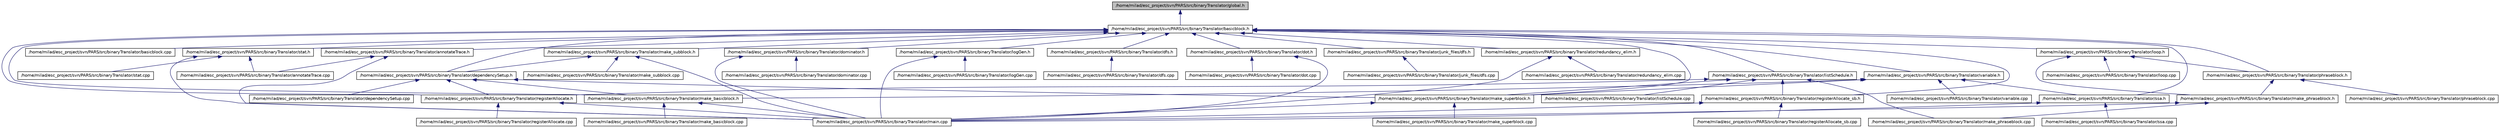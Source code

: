 digraph G
{
  edge [fontname="Helvetica",fontsize="10",labelfontname="Helvetica",labelfontsize="10"];
  node [fontname="Helvetica",fontsize="10",shape=record];
  Node1 [label="/home/milad/esc_project/svn/PARS/src/binaryTranslator/global.h",height=0.2,width=0.4,color="black", fillcolor="grey75", style="filled" fontcolor="black"];
  Node1 -> Node2 [dir=back,color="midnightblue",fontsize="10",style="solid"];
  Node2 [label="/home/milad/esc_project/svn/PARS/src/binaryTranslator/basicblock.h",height=0.2,width=0.4,color="black", fillcolor="white", style="filled",URL="$basicblock_8h.html"];
  Node2 -> Node3 [dir=back,color="midnightblue",fontsize="10",style="solid"];
  Node3 [label="/home/milad/esc_project/svn/PARS/src/binaryTranslator/annotateTrace.h",height=0.2,width=0.4,color="black", fillcolor="white", style="filled",URL="$annotateTrace_8h.html"];
  Node3 -> Node4 [dir=back,color="midnightblue",fontsize="10",style="solid"];
  Node4 [label="/home/milad/esc_project/svn/PARS/src/binaryTranslator/annotateTrace.cpp",height=0.2,width=0.4,color="black", fillcolor="white", style="filled",URL="$annotateTrace_8cpp.html"];
  Node3 -> Node5 [dir=back,color="midnightblue",fontsize="10",style="solid"];
  Node5 [label="/home/milad/esc_project/svn/PARS/src/binaryTranslator/main.cpp",height=0.2,width=0.4,color="black", fillcolor="white", style="filled",URL="$main_8cpp.html"];
  Node2 -> Node6 [dir=back,color="midnightblue",fontsize="10",style="solid"];
  Node6 [label="/home/milad/esc_project/svn/PARS/src/binaryTranslator/stat.h",height=0.2,width=0.4,color="black", fillcolor="white", style="filled",URL="$stat_8h.html"];
  Node6 -> Node4 [dir=back,color="midnightblue",fontsize="10",style="solid"];
  Node6 -> Node5 [dir=back,color="midnightblue",fontsize="10",style="solid"];
  Node6 -> Node7 [dir=back,color="midnightblue",fontsize="10",style="solid"];
  Node7 [label="/home/milad/esc_project/svn/PARS/src/binaryTranslator/stat.cpp",height=0.2,width=0.4,color="black", fillcolor="white", style="filled",URL="$stat_8cpp.html"];
  Node2 -> Node8 [dir=back,color="midnightblue",fontsize="10",style="solid"];
  Node8 [label="/home/milad/esc_project/svn/PARS/src/binaryTranslator/basicblock.cpp",height=0.2,width=0.4,color="black", fillcolor="white", style="filled",URL="$basicblock_8cpp.html"];
  Node2 -> Node9 [dir=back,color="midnightblue",fontsize="10",style="solid"];
  Node9 [label="/home/milad/esc_project/svn/PARS/src/binaryTranslator/dependencySetup.h",height=0.2,width=0.4,color="black", fillcolor="white", style="filled",URL="$dependencySetup_8h.html"];
  Node9 -> Node10 [dir=back,color="midnightblue",fontsize="10",style="solid"];
  Node10 [label="/home/milad/esc_project/svn/PARS/src/binaryTranslator/dependencySetup.cpp",height=0.2,width=0.4,color="black", fillcolor="white", style="filled",URL="$dependencySetup_8cpp.html"];
  Node9 -> Node11 [dir=back,color="midnightblue",fontsize="10",style="solid"];
  Node11 [label="/home/milad/esc_project/svn/PARS/src/binaryTranslator/registerAllocate.h",height=0.2,width=0.4,color="black", fillcolor="white", style="filled",URL="$registerAllocate_8h.html"];
  Node11 -> Node5 [dir=back,color="midnightblue",fontsize="10",style="solid"];
  Node11 -> Node12 [dir=back,color="midnightblue",fontsize="10",style="solid"];
  Node12 [label="/home/milad/esc_project/svn/PARS/src/binaryTranslator/registerAllocate.cpp",height=0.2,width=0.4,color="black", fillcolor="white", style="filled",URL="$registerAllocate_8cpp.html"];
  Node9 -> Node13 [dir=back,color="midnightblue",fontsize="10",style="solid"];
  Node13 [label="/home/milad/esc_project/svn/PARS/src/binaryTranslator/make_basicblock.h",height=0.2,width=0.4,color="black", fillcolor="white", style="filled",URL="$make__basicblock_8h.html"];
  Node13 -> Node5 [dir=back,color="midnightblue",fontsize="10",style="solid"];
  Node13 -> Node14 [dir=back,color="midnightblue",fontsize="10",style="solid"];
  Node14 [label="/home/milad/esc_project/svn/PARS/src/binaryTranslator/make_basicblock.cpp",height=0.2,width=0.4,color="black", fillcolor="white", style="filled",URL="$make__basicblock_8cpp.html"];
  Node9 -> Node15 [dir=back,color="midnightblue",fontsize="10",style="solid"];
  Node15 [label="/home/milad/esc_project/svn/PARS/src/binaryTranslator/make_superblock.h",height=0.2,width=0.4,color="black", fillcolor="white", style="filled",URL="$make__superblock_8h.html"];
  Node15 -> Node5 [dir=back,color="midnightblue",fontsize="10",style="solid"];
  Node15 -> Node16 [dir=back,color="midnightblue",fontsize="10",style="solid"];
  Node16 [label="/home/milad/esc_project/svn/PARS/src/binaryTranslator/make_superblock.cpp",height=0.2,width=0.4,color="black", fillcolor="white", style="filled",URL="$make__superblock_8cpp.html"];
  Node2 -> Node17 [dir=back,color="midnightblue",fontsize="10",style="solid"];
  Node17 [label="/home/milad/esc_project/svn/PARS/src/binaryTranslator/make_subblock.h",height=0.2,width=0.4,color="black", fillcolor="white", style="filled",URL="$make__subblock_8h.html"];
  Node17 -> Node9 [dir=back,color="midnightblue",fontsize="10",style="solid"];
  Node17 -> Node5 [dir=back,color="midnightblue",fontsize="10",style="solid"];
  Node17 -> Node18 [dir=back,color="midnightblue",fontsize="10",style="solid"];
  Node18 [label="/home/milad/esc_project/svn/PARS/src/binaryTranslator/make_subblock.cpp",height=0.2,width=0.4,color="black", fillcolor="white", style="filled",URL="$make__subblock_8cpp.html"];
  Node2 -> Node19 [dir=back,color="midnightblue",fontsize="10",style="solid"];
  Node19 [label="/home/milad/esc_project/svn/PARS/src/binaryTranslator/dfs.h",height=0.2,width=0.4,color="black", fillcolor="white", style="filled",URL="$dfs_8h.html"];
  Node19 -> Node20 [dir=back,color="midnightblue",fontsize="10",style="solid"];
  Node20 [label="/home/milad/esc_project/svn/PARS/src/binaryTranslator/dfs.cpp",height=0.2,width=0.4,color="black", fillcolor="white", style="filled",URL="$dfs_8cpp.html"];
  Node2 -> Node21 [dir=back,color="midnightblue",fontsize="10",style="solid"];
  Node21 [label="/home/milad/esc_project/svn/PARS/src/binaryTranslator/dominator.h",height=0.2,width=0.4,color="black", fillcolor="white", style="filled",URL="$dominator_8h.html"];
  Node21 -> Node22 [dir=back,color="midnightblue",fontsize="10",style="solid"];
  Node22 [label="/home/milad/esc_project/svn/PARS/src/binaryTranslator/dominator.cpp",height=0.2,width=0.4,color="black", fillcolor="white", style="filled",URL="$dominator_8cpp.html"];
  Node21 -> Node5 [dir=back,color="midnightblue",fontsize="10",style="solid"];
  Node2 -> Node23 [dir=back,color="midnightblue",fontsize="10",style="solid"];
  Node23 [label="/home/milad/esc_project/svn/PARS/src/binaryTranslator/dot.h",height=0.2,width=0.4,color="black", fillcolor="white", style="filled",URL="$dot_8h.html"];
  Node23 -> Node24 [dir=back,color="midnightblue",fontsize="10",style="solid"];
  Node24 [label="/home/milad/esc_project/svn/PARS/src/binaryTranslator/dot.cpp",height=0.2,width=0.4,color="black", fillcolor="white", style="filled",URL="$dot_8cpp.html"];
  Node23 -> Node5 [dir=back,color="midnightblue",fontsize="10",style="solid"];
  Node2 -> Node25 [dir=back,color="midnightblue",fontsize="10",style="solid"];
  Node25 [label="/home/milad/esc_project/svn/PARS/src/binaryTranslator/junk_files/dfs.h",height=0.2,width=0.4,color="black", fillcolor="white", style="filled",URL="$junk__files_2dfs_8h.html"];
  Node25 -> Node26 [dir=back,color="midnightblue",fontsize="10",style="solid"];
  Node26 [label="/home/milad/esc_project/svn/PARS/src/binaryTranslator/junk_files/dfs.cpp",height=0.2,width=0.4,color="black", fillcolor="white", style="filled",URL="$junk__files_2dfs_8cpp.html"];
  Node2 -> Node27 [dir=back,color="midnightblue",fontsize="10",style="solid"];
  Node27 [label="/home/milad/esc_project/svn/PARS/src/binaryTranslator/listSchedule.h",height=0.2,width=0.4,color="black", fillcolor="white", style="filled",URL="$listSchedule_8h.html"];
  Node27 -> Node28 [dir=back,color="midnightblue",fontsize="10",style="solid"];
  Node28 [label="/home/milad/esc_project/svn/PARS/src/binaryTranslator/listSchedule.cpp",height=0.2,width=0.4,color="black", fillcolor="white", style="filled",URL="$listSchedule_8cpp.html"];
  Node27 -> Node11 [dir=back,color="midnightblue",fontsize="10",style="solid"];
  Node27 -> Node29 [dir=back,color="midnightblue",fontsize="10",style="solid"];
  Node29 [label="/home/milad/esc_project/svn/PARS/src/binaryTranslator/registerAllocate_sb.h",height=0.2,width=0.4,color="black", fillcolor="white", style="filled",URL="$registerAllocate__sb_8h.html"];
  Node29 -> Node5 [dir=back,color="midnightblue",fontsize="10",style="solid"];
  Node29 -> Node30 [dir=back,color="midnightblue",fontsize="10",style="solid"];
  Node30 [label="/home/milad/esc_project/svn/PARS/src/binaryTranslator/registerAllocate_sb.cpp",height=0.2,width=0.4,color="black", fillcolor="white", style="filled",URL="$registerAllocate__sb_8cpp.html"];
  Node27 -> Node15 [dir=back,color="midnightblue",fontsize="10",style="solid"];
  Node27 -> Node31 [dir=back,color="midnightblue",fontsize="10",style="solid"];
  Node31 [label="/home/milad/esc_project/svn/PARS/src/binaryTranslator/make_phraseblock.cpp",height=0.2,width=0.4,color="black", fillcolor="white", style="filled",URL="$make__phraseblock_8cpp.html"];
  Node2 -> Node32 [dir=back,color="midnightblue",fontsize="10",style="solid"];
  Node32 [label="/home/milad/esc_project/svn/PARS/src/binaryTranslator/logGen.h",height=0.2,width=0.4,color="black", fillcolor="white", style="filled",URL="$logGen_8h.html"];
  Node32 -> Node33 [dir=back,color="midnightblue",fontsize="10",style="solid"];
  Node33 [label="/home/milad/esc_project/svn/PARS/src/binaryTranslator/logGen.cpp",height=0.2,width=0.4,color="black", fillcolor="white", style="filled",URL="$logGen_8cpp.html"];
  Node32 -> Node5 [dir=back,color="midnightblue",fontsize="10",style="solid"];
  Node2 -> Node34 [dir=back,color="midnightblue",fontsize="10",style="solid"];
  Node34 [label="/home/milad/esc_project/svn/PARS/src/binaryTranslator/loop.h",height=0.2,width=0.4,color="black", fillcolor="white", style="filled",URL="$loop_8h.html"];
  Node34 -> Node35 [dir=back,color="midnightblue",fontsize="10",style="solid"];
  Node35 [label="/home/milad/esc_project/svn/PARS/src/binaryTranslator/loop.cpp",height=0.2,width=0.4,color="black", fillcolor="white", style="filled",URL="$loop_8cpp.html"];
  Node34 -> Node36 [dir=back,color="midnightblue",fontsize="10",style="solid"];
  Node36 [label="/home/milad/esc_project/svn/PARS/src/binaryTranslator/phraseblock.h",height=0.2,width=0.4,color="black", fillcolor="white", style="filled",URL="$phraseblock_8h.html"];
  Node36 -> Node37 [dir=back,color="midnightblue",fontsize="10",style="solid"];
  Node37 [label="/home/milad/esc_project/svn/PARS/src/binaryTranslator/make_phraseblock.h",height=0.2,width=0.4,color="black", fillcolor="white", style="filled",URL="$make__phraseblock_8h.html"];
  Node37 -> Node5 [dir=back,color="midnightblue",fontsize="10",style="solid"];
  Node37 -> Node31 [dir=back,color="midnightblue",fontsize="10",style="solid"];
  Node36 -> Node38 [dir=back,color="midnightblue",fontsize="10",style="solid"];
  Node38 [label="/home/milad/esc_project/svn/PARS/src/binaryTranslator/phraseblock.cpp",height=0.2,width=0.4,color="black", fillcolor="white", style="filled",URL="$phraseblock_8cpp.html"];
  Node34 -> Node37 [dir=back,color="midnightblue",fontsize="10",style="solid"];
  Node2 -> Node11 [dir=back,color="midnightblue",fontsize="10",style="solid"];
  Node2 -> Node29 [dir=back,color="midnightblue",fontsize="10",style="solid"];
  Node2 -> Node13 [dir=back,color="midnightblue",fontsize="10",style="solid"];
  Node2 -> Node39 [dir=back,color="midnightblue",fontsize="10",style="solid"];
  Node39 [label="/home/milad/esc_project/svn/PARS/src/binaryTranslator/variable.h",height=0.2,width=0.4,color="black", fillcolor="white", style="filled",URL="$variable_8h.html"];
  Node39 -> Node13 [dir=back,color="midnightblue",fontsize="10",style="solid"];
  Node39 -> Node15 [dir=back,color="midnightblue",fontsize="10",style="solid"];
  Node39 -> Node40 [dir=back,color="midnightblue",fontsize="10",style="solid"];
  Node40 [label="/home/milad/esc_project/svn/PARS/src/binaryTranslator/ssa.h",height=0.2,width=0.4,color="black", fillcolor="white", style="filled",URL="$ssa_8h.html"];
  Node40 -> Node5 [dir=back,color="midnightblue",fontsize="10",style="solid"];
  Node40 -> Node41 [dir=back,color="midnightblue",fontsize="10",style="solid"];
  Node41 [label="/home/milad/esc_project/svn/PARS/src/binaryTranslator/ssa.cpp",height=0.2,width=0.4,color="black", fillcolor="white", style="filled",URL="$ssa_8cpp.html"];
  Node39 -> Node42 [dir=back,color="midnightblue",fontsize="10",style="solid"];
  Node42 [label="/home/milad/esc_project/svn/PARS/src/binaryTranslator/variable.cpp",height=0.2,width=0.4,color="black", fillcolor="white", style="filled",URL="$variable_8cpp.html"];
  Node2 -> Node15 [dir=back,color="midnightblue",fontsize="10",style="solid"];
  Node2 -> Node36 [dir=back,color="midnightblue",fontsize="10",style="solid"];
  Node2 -> Node43 [dir=back,color="midnightblue",fontsize="10",style="solid"];
  Node43 [label="/home/milad/esc_project/svn/PARS/src/binaryTranslator/redundancy_elim.h",height=0.2,width=0.4,color="black", fillcolor="white", style="filled",URL="$redundancy__elim_8h.html"];
  Node43 -> Node5 [dir=back,color="midnightblue",fontsize="10",style="solid"];
  Node43 -> Node44 [dir=back,color="midnightblue",fontsize="10",style="solid"];
  Node44 [label="/home/milad/esc_project/svn/PARS/src/binaryTranslator/redundancy_elim.cpp",height=0.2,width=0.4,color="black", fillcolor="white", style="filled",URL="$redundancy__elim_8cpp.html"];
  Node2 -> Node40 [dir=back,color="midnightblue",fontsize="10",style="solid"];
}
